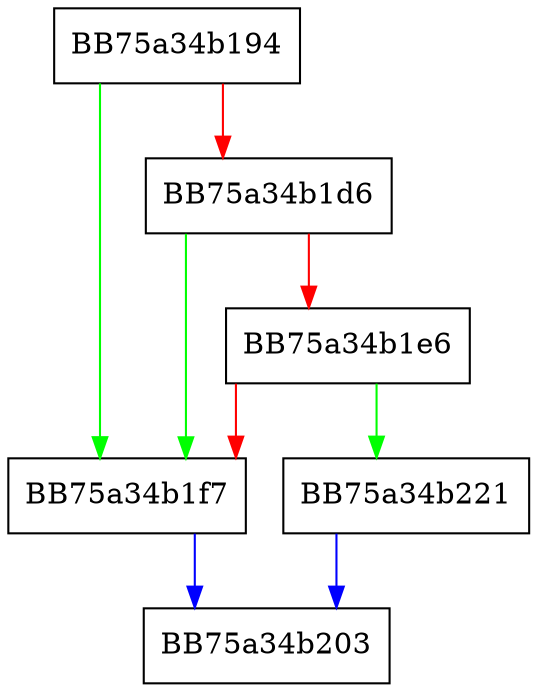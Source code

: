 digraph split {
  node [shape="box"];
  graph [splines=ortho];
  BB75a34b194 -> BB75a34b1f7 [color="green"];
  BB75a34b194 -> BB75a34b1d6 [color="red"];
  BB75a34b1d6 -> BB75a34b1f7 [color="green"];
  BB75a34b1d6 -> BB75a34b1e6 [color="red"];
  BB75a34b1e6 -> BB75a34b221 [color="green"];
  BB75a34b1e6 -> BB75a34b1f7 [color="red"];
  BB75a34b1f7 -> BB75a34b203 [color="blue"];
  BB75a34b221 -> BB75a34b203 [color="blue"];
}